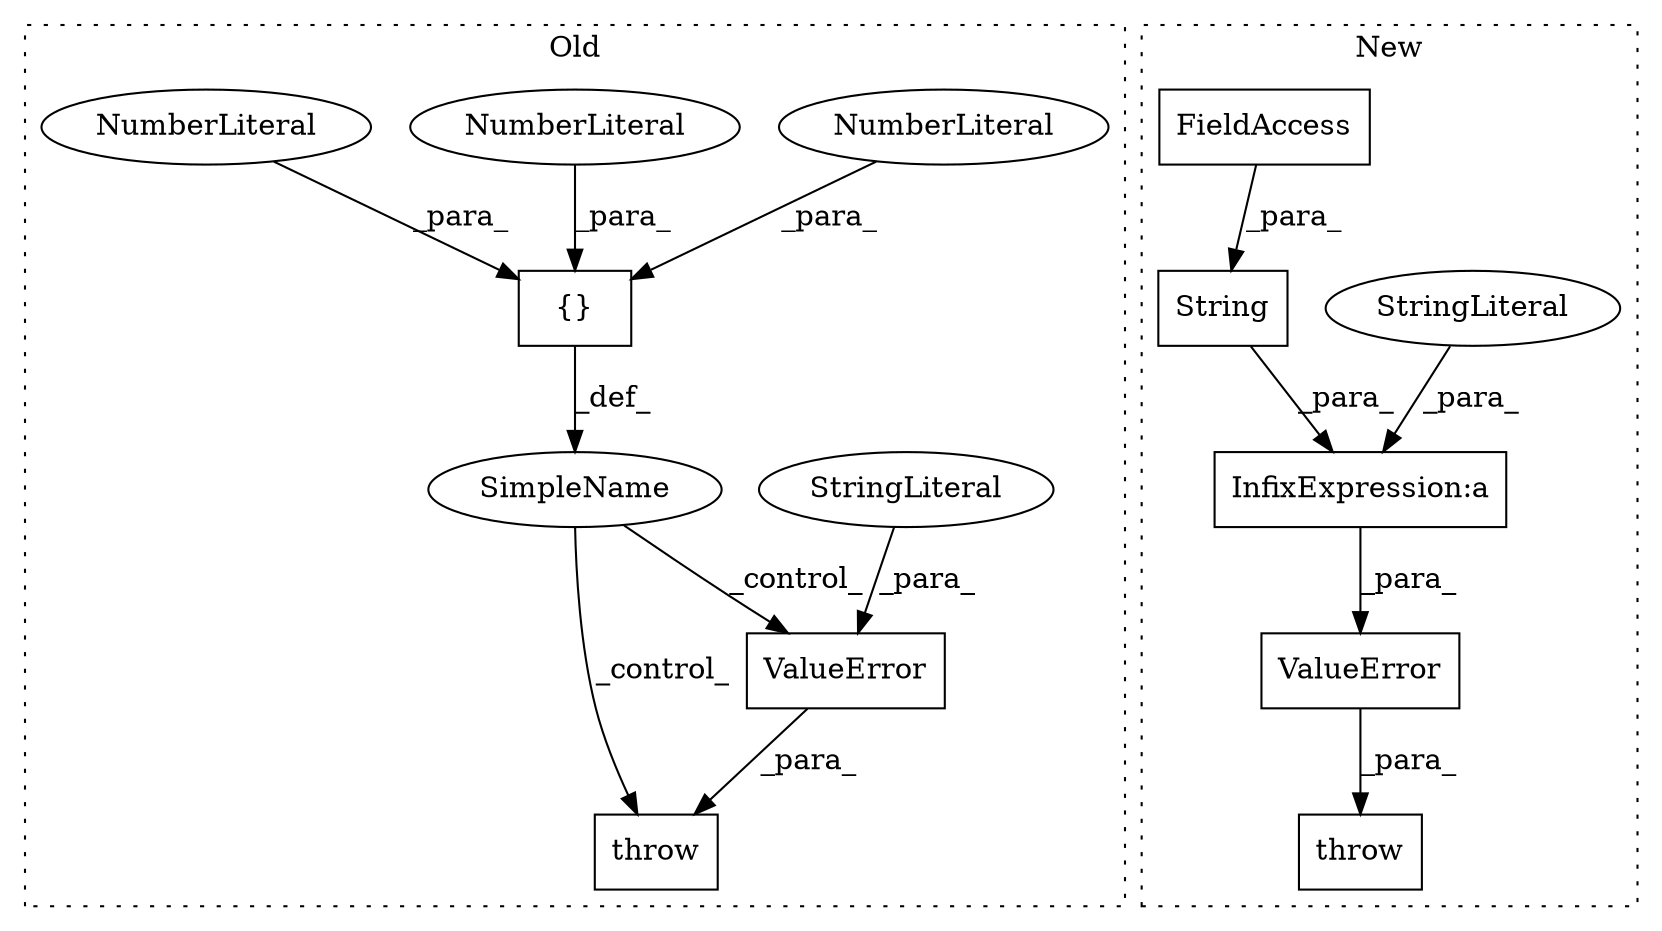 digraph G {
subgraph cluster0 {
1 [label="ValueError" a="32" s="1386,1437" l="11,1" shape="box"];
3 [label="StringLiteral" a="45" s="1397" l="40" shape="ellipse"];
4 [label="throw" a="53" s="1380" l="6" shape="box"];
9 [label="{}" a="4" s="1363,1369" l="1,1" shape="box"];
10 [label="NumberLiteral" a="34" s="1366" l="1" shape="ellipse"];
11 [label="NumberLiteral" a="34" s="1368" l="1" shape="ellipse"];
12 [label="NumberLiteral" a="34" s="1364" l="1" shape="ellipse"];
14 [label="SimpleName" a="42" s="" l="" shape="ellipse"];
label = "Old";
style="dotted";
}
subgraph cluster1 {
2 [label="String" a="32" s="1421,1443" l="7,1" shape="box"];
5 [label="ValueError" a="32" s="1378,1444" l="11,1" shape="box"];
6 [label="throw" a="53" s="1372" l="6" shape="box"];
7 [label="InfixExpression:a" a="27" s="1418" l="3" shape="box"];
8 [label="StringLiteral" a="45" s="1389" l="29" shape="ellipse"];
13 [label="FieldAccess" a="22" s="1428" l="15" shape="box"];
label = "New";
style="dotted";
}
1 -> 4 [label="_para_"];
2 -> 7 [label="_para_"];
3 -> 1 [label="_para_"];
5 -> 6 [label="_para_"];
7 -> 5 [label="_para_"];
8 -> 7 [label="_para_"];
9 -> 14 [label="_def_"];
10 -> 9 [label="_para_"];
11 -> 9 [label="_para_"];
12 -> 9 [label="_para_"];
13 -> 2 [label="_para_"];
14 -> 1 [label="_control_"];
14 -> 4 [label="_control_"];
}